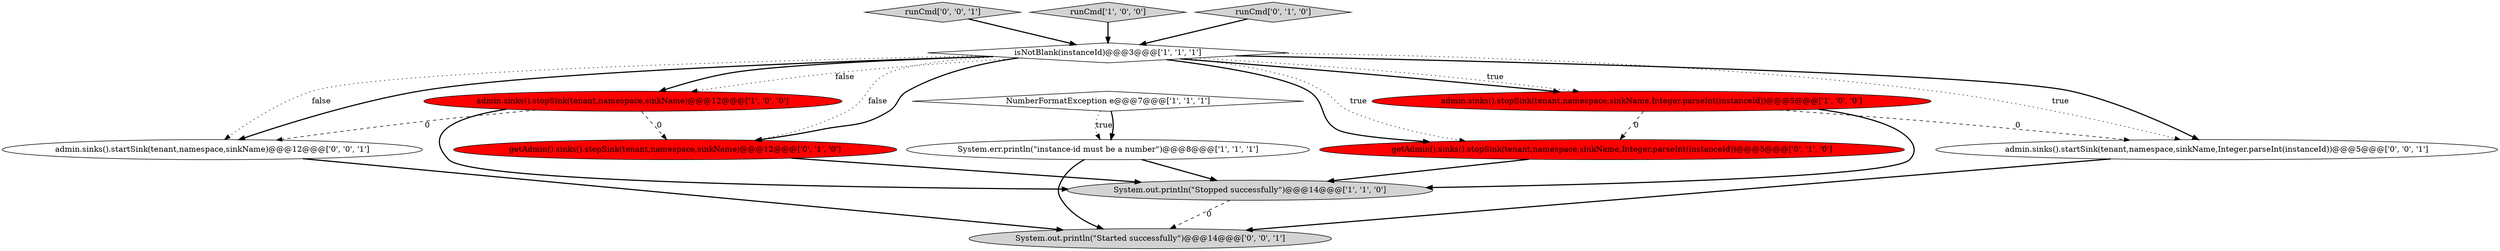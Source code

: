 digraph {
0 [style = filled, label = "admin.sinks().stopSink(tenant,namespace,sinkName,Integer.parseInt(instanceId))@@@5@@@['1', '0', '0']", fillcolor = red, shape = ellipse image = "AAA1AAABBB1BBB"];
4 [style = filled, label = "NumberFormatException e@@@7@@@['1', '1', '1']", fillcolor = white, shape = diamond image = "AAA0AAABBB1BBB"];
12 [style = filled, label = "System.out.println(\"Started successfully\")@@@14@@@['0', '0', '1']", fillcolor = lightgray, shape = ellipse image = "AAA0AAABBB3BBB"];
11 [style = filled, label = "runCmd['0', '0', '1']", fillcolor = lightgray, shape = diamond image = "AAA0AAABBB3BBB"];
13 [style = filled, label = "admin.sinks().startSink(tenant,namespace,sinkName)@@@12@@@['0', '0', '1']", fillcolor = white, shape = ellipse image = "AAA0AAABBB3BBB"];
1 [style = filled, label = "System.err.println(\"instance-id must be a number\")@@@8@@@['1', '1', '1']", fillcolor = white, shape = ellipse image = "AAA0AAABBB1BBB"];
9 [style = filled, label = "getAdmin().sinks().stopSink(tenant,namespace,sinkName)@@@12@@@['0', '1', '0']", fillcolor = red, shape = ellipse image = "AAA1AAABBB2BBB"];
6 [style = filled, label = "admin.sinks().stopSink(tenant,namespace,sinkName)@@@12@@@['1', '0', '0']", fillcolor = red, shape = ellipse image = "AAA1AAABBB1BBB"];
10 [style = filled, label = "admin.sinks().startSink(tenant,namespace,sinkName,Integer.parseInt(instanceId))@@@5@@@['0', '0', '1']", fillcolor = white, shape = ellipse image = "AAA0AAABBB3BBB"];
3 [style = filled, label = "isNotBlank(instanceId)@@@3@@@['1', '1', '1']", fillcolor = white, shape = diamond image = "AAA0AAABBB1BBB"];
5 [style = filled, label = "runCmd['1', '0', '0']", fillcolor = lightgray, shape = diamond image = "AAA0AAABBB1BBB"];
2 [style = filled, label = "System.out.println(\"Stopped successfully\")@@@14@@@['1', '1', '0']", fillcolor = lightgray, shape = ellipse image = "AAA0AAABBB1BBB"];
8 [style = filled, label = "getAdmin().sinks().stopSink(tenant,namespace,sinkName,Integer.parseInt(instanceId))@@@5@@@['0', '1', '0']", fillcolor = red, shape = ellipse image = "AAA1AAABBB2BBB"];
7 [style = filled, label = "runCmd['0', '1', '0']", fillcolor = lightgray, shape = diamond image = "AAA0AAABBB2BBB"];
5->3 [style = bold, label=""];
3->9 [style = dotted, label="false"];
4->1 [style = dotted, label="true"];
9->2 [style = bold, label=""];
0->2 [style = bold, label=""];
3->10 [style = dotted, label="true"];
6->9 [style = dashed, label="0"];
3->6 [style = bold, label=""];
7->3 [style = bold, label=""];
3->0 [style = bold, label=""];
0->10 [style = dashed, label="0"];
6->2 [style = bold, label=""];
3->9 [style = bold, label=""];
3->6 [style = dotted, label="false"];
3->10 [style = bold, label=""];
2->12 [style = dashed, label="0"];
13->12 [style = bold, label=""];
6->13 [style = dashed, label="0"];
8->2 [style = bold, label=""];
11->3 [style = bold, label=""];
10->12 [style = bold, label=""];
3->8 [style = bold, label=""];
3->0 [style = dotted, label="true"];
1->12 [style = bold, label=""];
3->13 [style = bold, label=""];
0->8 [style = dashed, label="0"];
4->1 [style = bold, label=""];
1->2 [style = bold, label=""];
3->8 [style = dotted, label="true"];
3->13 [style = dotted, label="false"];
}
